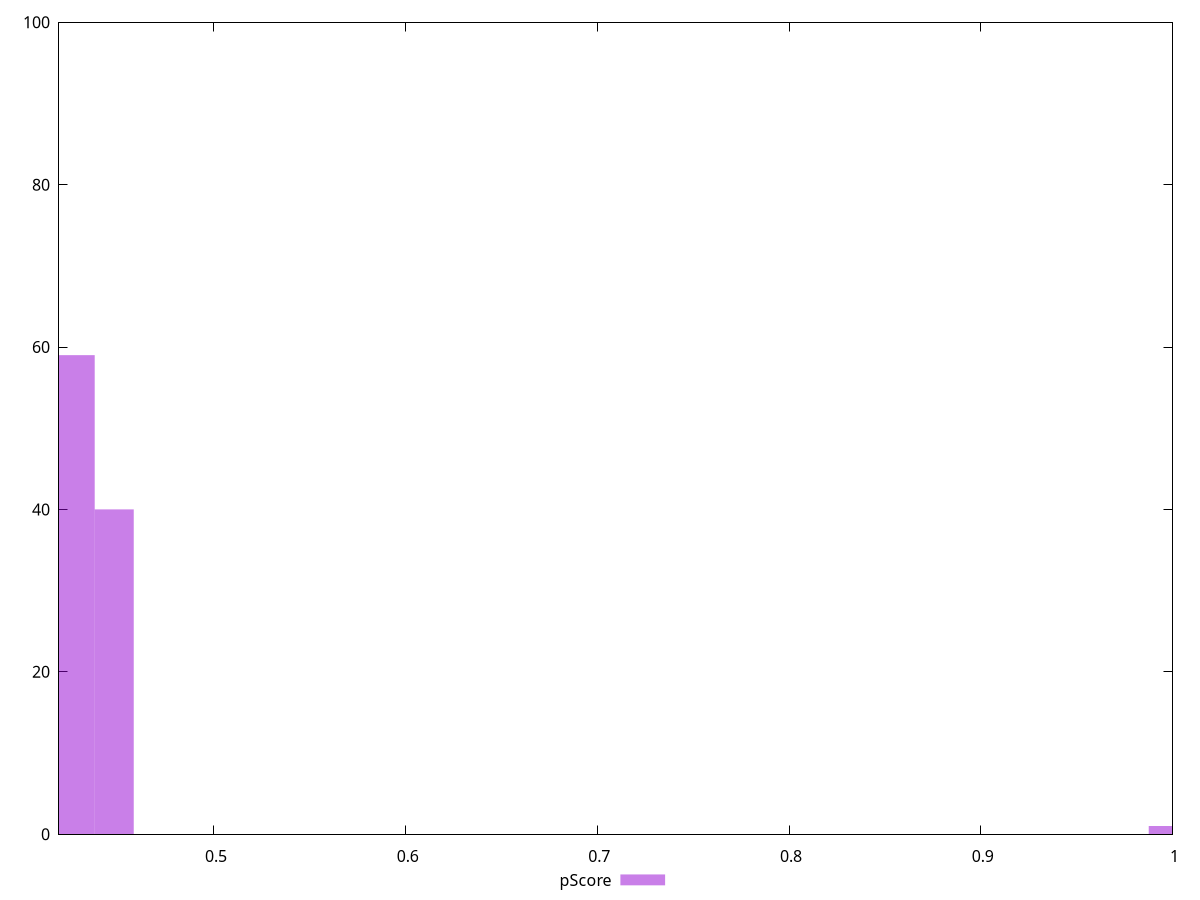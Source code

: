 reset

$pScore <<EOF
0.9977816921424965 1
0.4276207252039271 59
0.4479836168803045 40
EOF

set key outside below
set boxwidth 0.02036289167637748
set xrange [0.41917647058823526:1]
set yrange [0:100]
set trange [0:100]
set style fill transparent solid 0.5 noborder
set terminal svg size 640, 490 enhanced background rgb 'white'
set output "report_00009_2021-02-08T22-37-41.559Z/uses-rel-preload/samples/pages+cached/pScore/histogram.svg"

plot $pScore title "pScore" with boxes

reset
